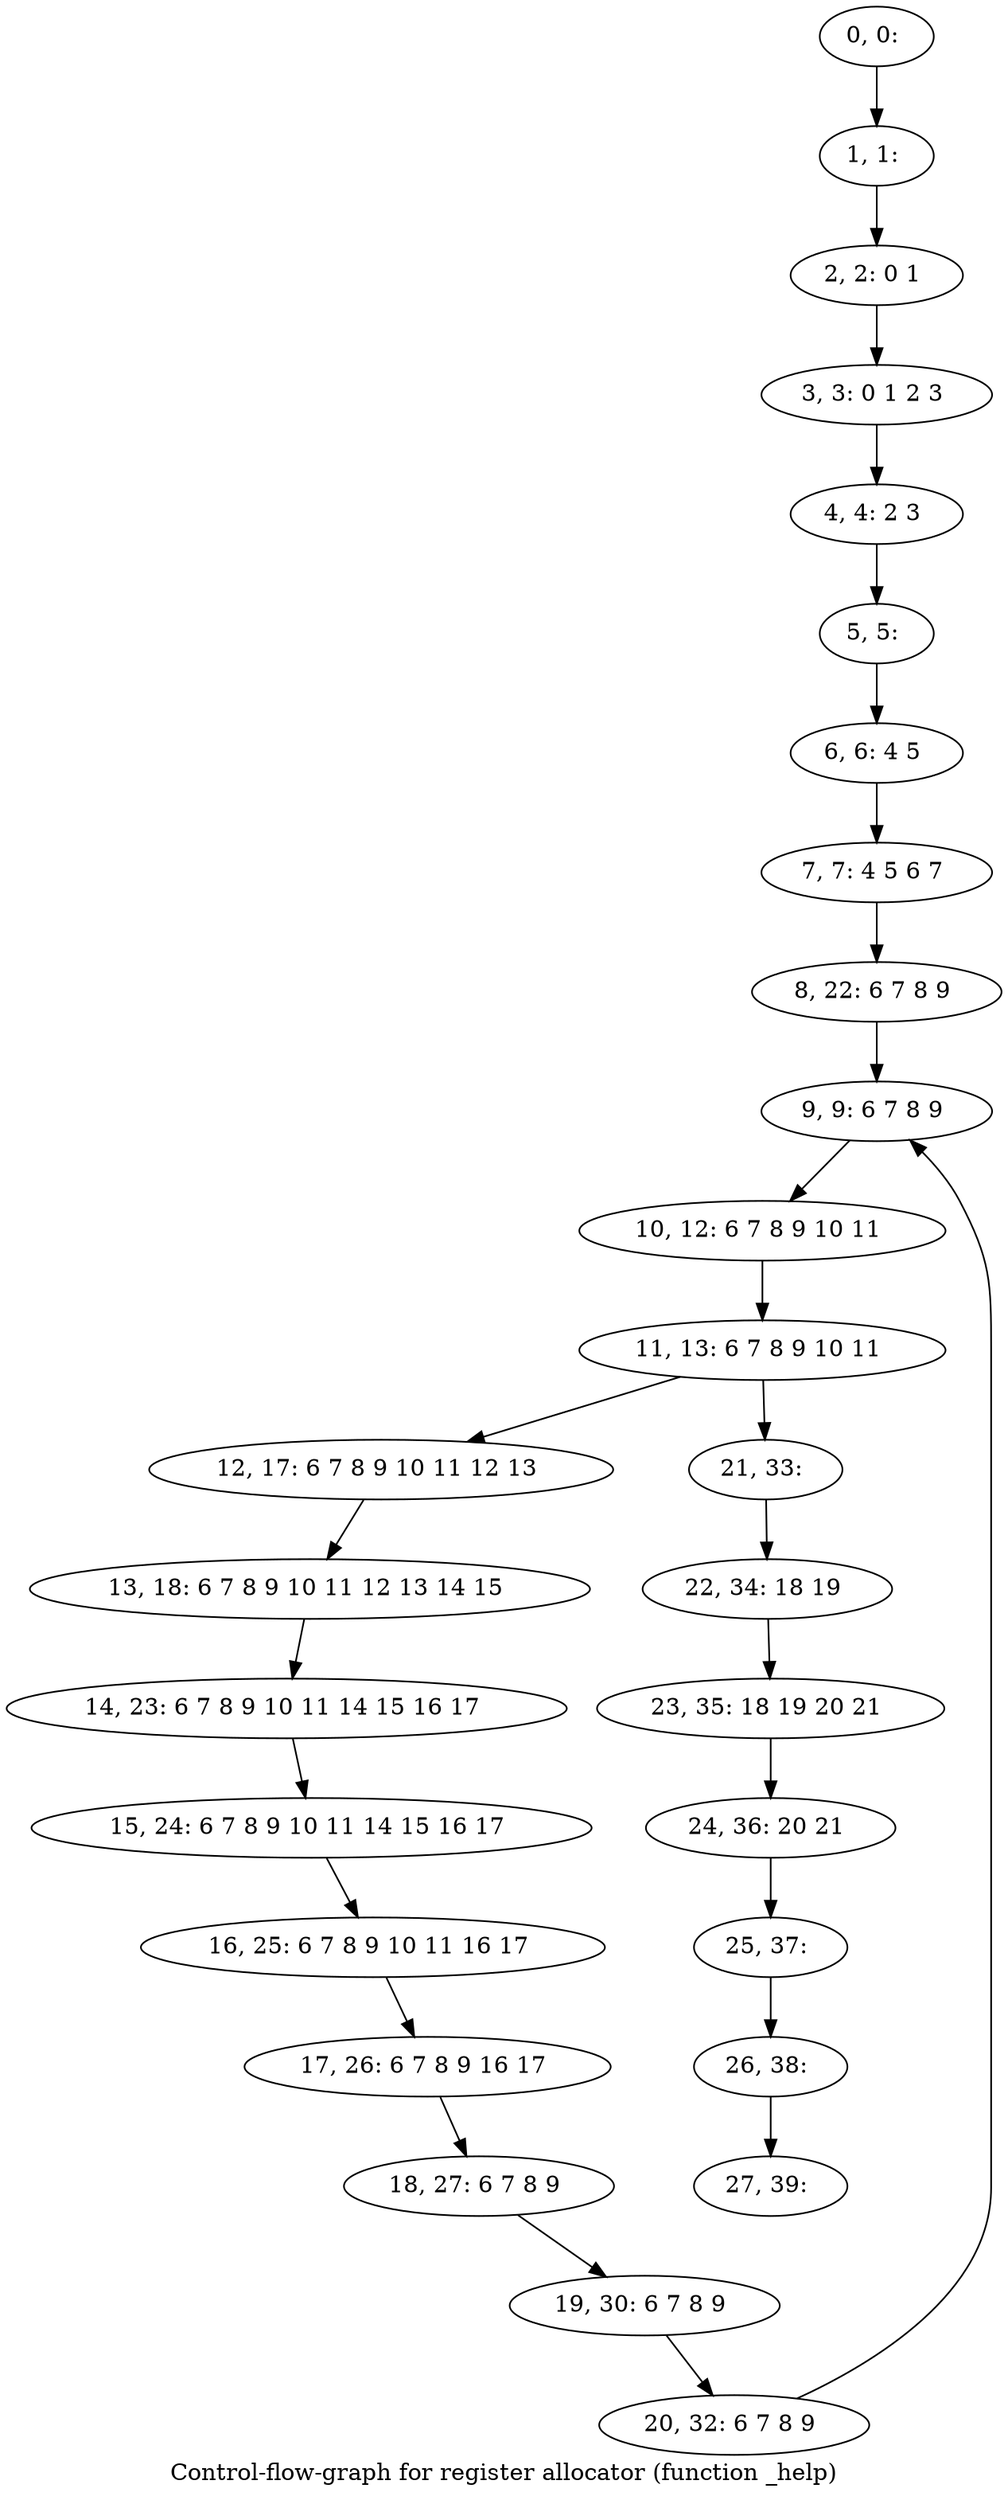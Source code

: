digraph G {
graph [label="Control-flow-graph for register allocator (function _help)"]
0[label="0, 0: "];
1[label="1, 1: "];
2[label="2, 2: 0 1 "];
3[label="3, 3: 0 1 2 3 "];
4[label="4, 4: 2 3 "];
5[label="5, 5: "];
6[label="6, 6: 4 5 "];
7[label="7, 7: 4 5 6 7 "];
8[label="8, 22: 6 7 8 9 "];
9[label="9, 9: 6 7 8 9 "];
10[label="10, 12: 6 7 8 9 10 11 "];
11[label="11, 13: 6 7 8 9 10 11 "];
12[label="12, 17: 6 7 8 9 10 11 12 13 "];
13[label="13, 18: 6 7 8 9 10 11 12 13 14 15 "];
14[label="14, 23: 6 7 8 9 10 11 14 15 16 17 "];
15[label="15, 24: 6 7 8 9 10 11 14 15 16 17 "];
16[label="16, 25: 6 7 8 9 10 11 16 17 "];
17[label="17, 26: 6 7 8 9 16 17 "];
18[label="18, 27: 6 7 8 9 "];
19[label="19, 30: 6 7 8 9 "];
20[label="20, 32: 6 7 8 9 "];
21[label="21, 33: "];
22[label="22, 34: 18 19 "];
23[label="23, 35: 18 19 20 21 "];
24[label="24, 36: 20 21 "];
25[label="25, 37: "];
26[label="26, 38: "];
27[label="27, 39: "];
0->1 ;
1->2 ;
2->3 ;
3->4 ;
4->5 ;
5->6 ;
6->7 ;
7->8 ;
8->9 ;
9->10 ;
10->11 ;
11->12 ;
11->21 ;
12->13 ;
13->14 ;
14->15 ;
15->16 ;
16->17 ;
17->18 ;
18->19 ;
19->20 ;
20->9 ;
21->22 ;
22->23 ;
23->24 ;
24->25 ;
25->26 ;
26->27 ;
}

